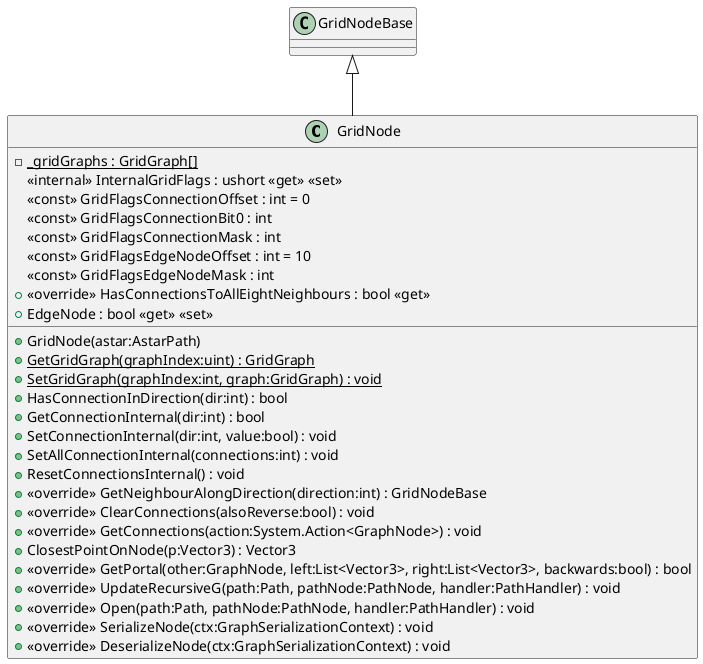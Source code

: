 @startuml
class GridNode {
    + GridNode(astar:AstarPath)
    - {static} _gridGraphs : GridGraph[]
    + {static} GetGridGraph(graphIndex:uint) : GridGraph
    + {static} SetGridGraph(graphIndex:int, graph:GridGraph) : void
    <<internal>> InternalGridFlags : ushort <<get>> <<set>>
    <<const>> GridFlagsConnectionOffset : int = 0
    <<const>> GridFlagsConnectionBit0 : int
    <<const>> GridFlagsConnectionMask : int
    <<const>> GridFlagsEdgeNodeOffset : int = 10
    <<const>> GridFlagsEdgeNodeMask : int
    + <<override>> HasConnectionsToAllEightNeighbours : bool <<get>>
    + HasConnectionInDirection(dir:int) : bool
    + GetConnectionInternal(dir:int) : bool
    + SetConnectionInternal(dir:int, value:bool) : void
    + SetAllConnectionInternal(connections:int) : void
    + ResetConnectionsInternal() : void
    + EdgeNode : bool <<get>> <<set>>
    + <<override>> GetNeighbourAlongDirection(direction:int) : GridNodeBase
    + <<override>> ClearConnections(alsoReverse:bool) : void
    + <<override>> GetConnections(action:System.Action<GraphNode>) : void
    + ClosestPointOnNode(p:Vector3) : Vector3
    + <<override>> GetPortal(other:GraphNode, left:List<Vector3>, right:List<Vector3>, backwards:bool) : bool
    + <<override>> UpdateRecursiveG(path:Path, pathNode:PathNode, handler:PathHandler) : void
    + <<override>> Open(path:Path, pathNode:PathNode, handler:PathHandler) : void
    + <<override>> SerializeNode(ctx:GraphSerializationContext) : void
    + <<override>> DeserializeNode(ctx:GraphSerializationContext) : void
}
GridNodeBase <|-- GridNode
@enduml
